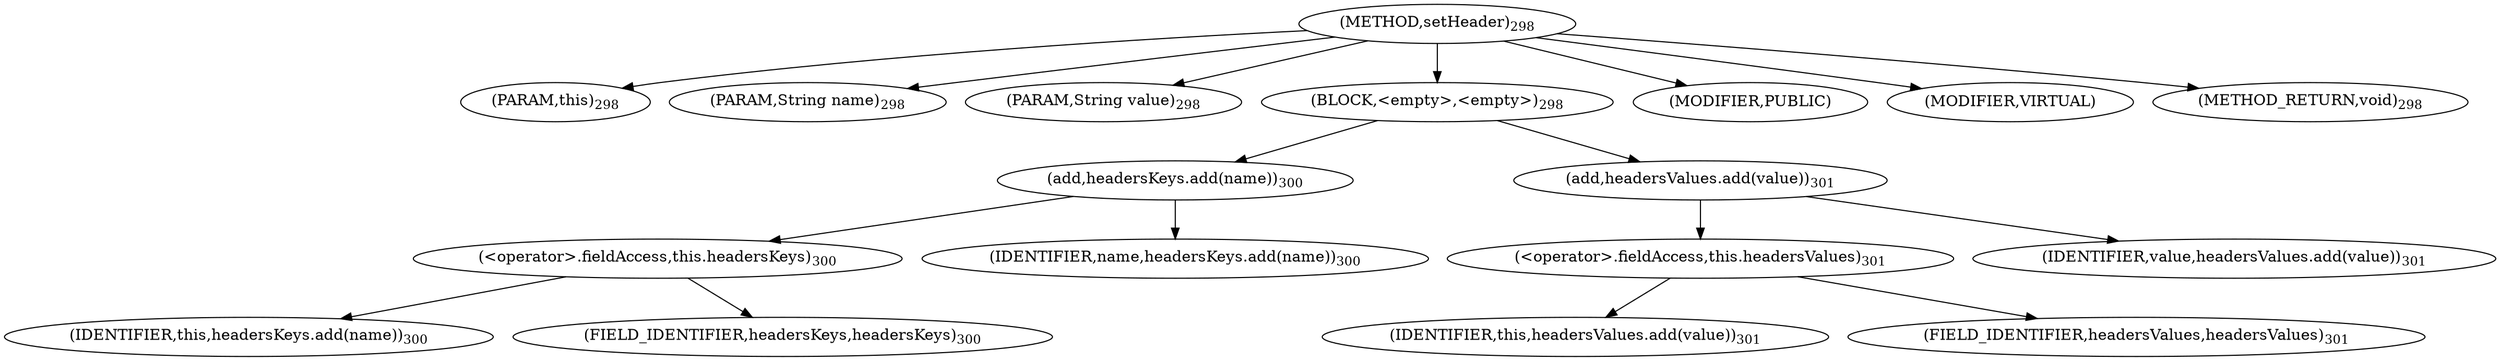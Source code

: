 digraph "setHeader" {  
"395" [label = <(METHOD,setHeader)<SUB>298</SUB>> ]
"396" [label = <(PARAM,this)<SUB>298</SUB>> ]
"397" [label = <(PARAM,String name)<SUB>298</SUB>> ]
"398" [label = <(PARAM,String value)<SUB>298</SUB>> ]
"399" [label = <(BLOCK,&lt;empty&gt;,&lt;empty&gt;)<SUB>298</SUB>> ]
"400" [label = <(add,headersKeys.add(name))<SUB>300</SUB>> ]
"401" [label = <(&lt;operator&gt;.fieldAccess,this.headersKeys)<SUB>300</SUB>> ]
"402" [label = <(IDENTIFIER,this,headersKeys.add(name))<SUB>300</SUB>> ]
"403" [label = <(FIELD_IDENTIFIER,headersKeys,headersKeys)<SUB>300</SUB>> ]
"404" [label = <(IDENTIFIER,name,headersKeys.add(name))<SUB>300</SUB>> ]
"405" [label = <(add,headersValues.add(value))<SUB>301</SUB>> ]
"406" [label = <(&lt;operator&gt;.fieldAccess,this.headersValues)<SUB>301</SUB>> ]
"407" [label = <(IDENTIFIER,this,headersValues.add(value))<SUB>301</SUB>> ]
"408" [label = <(FIELD_IDENTIFIER,headersValues,headersValues)<SUB>301</SUB>> ]
"409" [label = <(IDENTIFIER,value,headersValues.add(value))<SUB>301</SUB>> ]
"410" [label = <(MODIFIER,PUBLIC)> ]
"411" [label = <(MODIFIER,VIRTUAL)> ]
"412" [label = <(METHOD_RETURN,void)<SUB>298</SUB>> ]
  "395" -> "396" 
  "395" -> "397" 
  "395" -> "398" 
  "395" -> "399" 
  "395" -> "410" 
  "395" -> "411" 
  "395" -> "412" 
  "399" -> "400" 
  "399" -> "405" 
  "400" -> "401" 
  "400" -> "404" 
  "401" -> "402" 
  "401" -> "403" 
  "405" -> "406" 
  "405" -> "409" 
  "406" -> "407" 
  "406" -> "408" 
}
